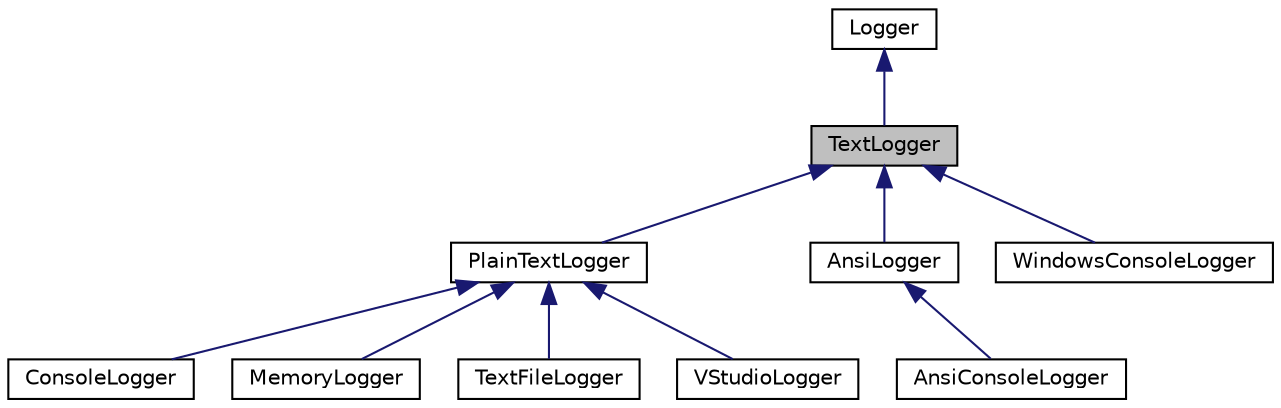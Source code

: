 digraph "TextLogger"
{
  edge [fontname="Helvetica",fontsize="10",labelfontname="Helvetica",labelfontsize="10"];
  node [fontname="Helvetica",fontsize="10",shape=record];
  Node1 [label="TextLogger",height=0.2,width=0.4,color="black", fillcolor="grey75", style="filled", fontcolor="black"];
  Node2 -> Node1 [dir="back",color="midnightblue",fontsize="10",style="solid",fontname="Helvetica"];
  Node2 [label="Logger",height=0.2,width=0.4,color="black", fillcolor="white", style="filled",URL="$classaworx_1_1lox_1_1core_1_1Logger.html"];
  Node1 -> Node3 [dir="back",color="midnightblue",fontsize="10",style="solid",fontname="Helvetica"];
  Node3 [label="PlainTextLogger",height=0.2,width=0.4,color="black", fillcolor="white", style="filled",URL="$classaworx_1_1lox_1_1core_1_1textlogger_1_1PlainTextLogger.html"];
  Node3 -> Node4 [dir="back",color="midnightblue",fontsize="10",style="solid",fontname="Helvetica"];
  Node4 [label="ConsoleLogger",height=0.2,width=0.4,color="black", fillcolor="white", style="filled",URL="$classaworx_1_1lox_1_1loggers_1_1ConsoleLogger.html"];
  Node3 -> Node5 [dir="back",color="midnightblue",fontsize="10",style="solid",fontname="Helvetica"];
  Node5 [label="MemoryLogger",height=0.2,width=0.4,color="black", fillcolor="white", style="filled",URL="$classaworx_1_1lox_1_1loggers_1_1MemoryLogger.html"];
  Node3 -> Node6 [dir="back",color="midnightblue",fontsize="10",style="solid",fontname="Helvetica"];
  Node6 [label="TextFileLogger",height=0.2,width=0.4,color="black", fillcolor="white", style="filled",URL="$classaworx_1_1lox_1_1loggers_1_1TextFileLogger.html"];
  Node3 -> Node7 [dir="back",color="midnightblue",fontsize="10",style="solid",fontname="Helvetica"];
  Node7 [label="VStudioLogger",height=0.2,width=0.4,color="black", fillcolor="white", style="filled",URL="$classaworx_1_1lox_1_1loggers_1_1VStudioLogger.html"];
  Node1 -> Node8 [dir="back",color="midnightblue",fontsize="10",style="solid",fontname="Helvetica"];
  Node8 [label="AnsiLogger",height=0.2,width=0.4,color="black", fillcolor="white", style="filled",URL="$classaworx_1_1lox_1_1loggers_1_1AnsiLogger.html"];
  Node8 -> Node9 [dir="back",color="midnightblue",fontsize="10",style="solid",fontname="Helvetica"];
  Node9 [label="AnsiConsoleLogger",height=0.2,width=0.4,color="black", fillcolor="white", style="filled",URL="$classaworx_1_1lox_1_1loggers_1_1AnsiConsoleLogger.html"];
  Node1 -> Node10 [dir="back",color="midnightblue",fontsize="10",style="solid",fontname="Helvetica"];
  Node10 [label="WindowsConsoleLogger",height=0.2,width=0.4,color="black", fillcolor="white", style="filled",URL="$classaworx_1_1lox_1_1loggers_1_1WindowsConsoleLogger.html"];
}
